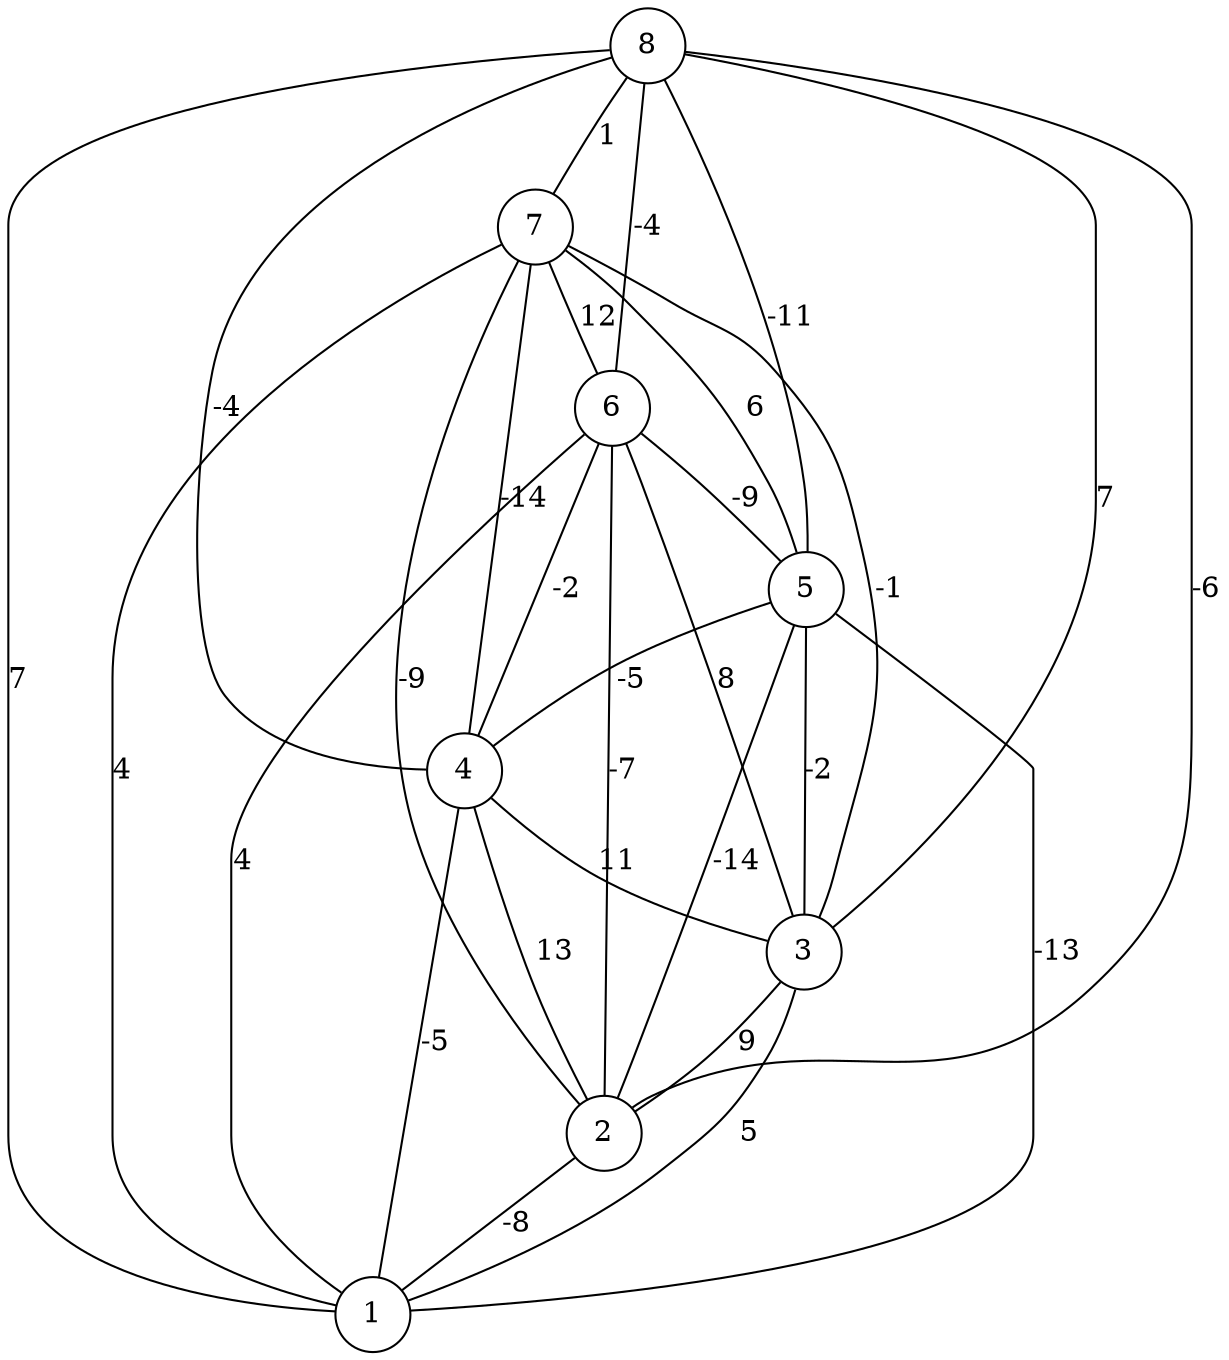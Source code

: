 graph { 
	 fontname="Helvetica,Arial,sans-serif" 
	 node [shape = circle]; 
	 8 -- 1 [label = "7"];
	 8 -- 2 [label = "-6"];
	 8 -- 3 [label = "7"];
	 8 -- 4 [label = "-4"];
	 8 -- 5 [label = "-11"];
	 8 -- 6 [label = "-4"];
	 8 -- 7 [label = "1"];
	 7 -- 1 [label = "4"];
	 7 -- 2 [label = "-9"];
	 7 -- 3 [label = "-1"];
	 7 -- 4 [label = "-14"];
	 7 -- 5 [label = "6"];
	 7 -- 6 [label = "12"];
	 6 -- 1 [label = "4"];
	 6 -- 2 [label = "-7"];
	 6 -- 3 [label = "8"];
	 6 -- 4 [label = "-2"];
	 6 -- 5 [label = "-9"];
	 5 -- 1 [label = "-13"];
	 5 -- 2 [label = "-14"];
	 5 -- 3 [label = "-2"];
	 5 -- 4 [label = "-5"];
	 4 -- 1 [label = "-5"];
	 4 -- 2 [label = "13"];
	 4 -- 3 [label = "11"];
	 3 -- 1 [label = "5"];
	 3 -- 2 [label = "9"];
	 2 -- 1 [label = "-8"];
	 1;
	 2;
	 3;
	 4;
	 5;
	 6;
	 7;
	 8;
}
